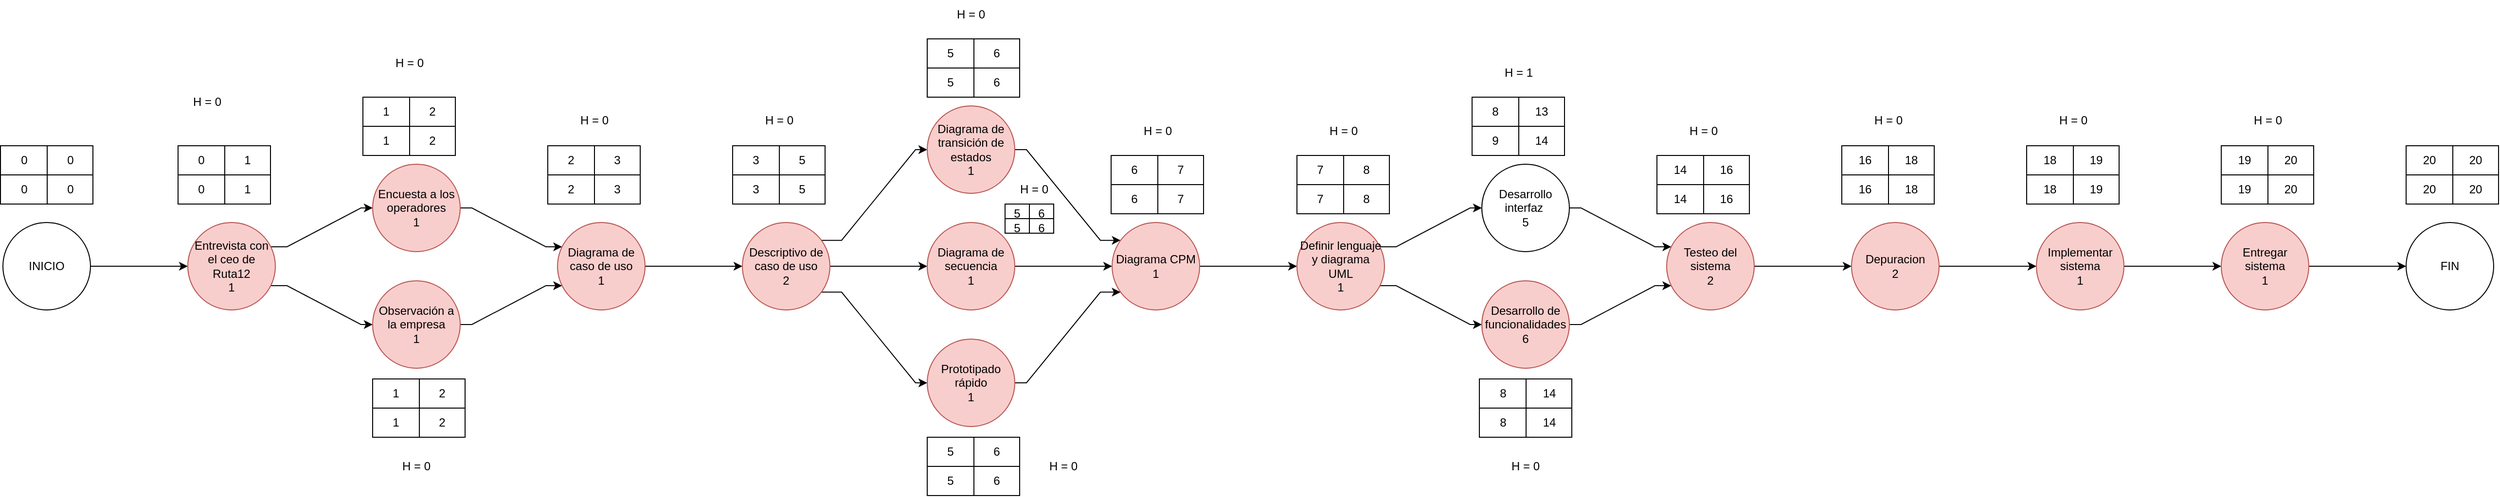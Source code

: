 <mxfile version="21.6.2" type="device">
  <diagram name="Página-1" id="ZG2--MSWwExtLqT2tGWP">
    <mxGraphModel dx="2933" dy="1613" grid="1" gridSize="10" guides="1" tooltips="1" connect="1" arrows="1" fold="1" page="1" pageScale="1" pageWidth="1169" pageHeight="827" math="0" shadow="0">
      <root>
        <mxCell id="0" />
        <mxCell id="1" parent="0" />
        <mxCell id="_uMcou4ebboHlYU7uZX0-3" value="" style="edgeStyle=orthogonalEdgeStyle;rounded=0;orthogonalLoop=1;jettySize=auto;html=1;noEdgeStyle=1;orthogonal=1;" edge="1" parent="1" source="_uMcou4ebboHlYU7uZX0-1" target="_uMcou4ebboHlYU7uZX0-2">
          <mxGeometry relative="1" as="geometry">
            <Array as="points">
              <mxPoint x="132" y="414" />
              <mxPoint x="208" y="414" />
            </Array>
          </mxGeometry>
        </mxCell>
        <mxCell id="_uMcou4ebboHlYU7uZX0-1" value="INICIO" style="ellipse;whiteSpace=wrap;html=1;" vertex="1" parent="1">
          <mxGeometry x="30" y="369" width="90" height="90" as="geometry" />
        </mxCell>
        <mxCell id="_uMcou4ebboHlYU7uZX0-13" style="edgeStyle=orthogonalEdgeStyle;rounded=0;orthogonalLoop=1;jettySize=auto;html=1;noEdgeStyle=1;orthogonal=1;" edge="1" parent="1" source="_uMcou4ebboHlYU7uZX0-2" target="_uMcou4ebboHlYU7uZX0-5">
          <mxGeometry relative="1" as="geometry">
            <Array as="points">
              <mxPoint x="322" y="394" />
              <mxPoint x="398" y="354" />
            </Array>
          </mxGeometry>
        </mxCell>
        <mxCell id="_uMcou4ebboHlYU7uZX0-14" style="edgeStyle=orthogonalEdgeStyle;rounded=0;orthogonalLoop=1;jettySize=auto;html=1;noEdgeStyle=1;orthogonal=1;" edge="1" parent="1" source="_uMcou4ebboHlYU7uZX0-2" target="_uMcou4ebboHlYU7uZX0-4">
          <mxGeometry relative="1" as="geometry">
            <Array as="points">
              <mxPoint x="322" y="434" />
              <mxPoint x="398" y="474" />
            </Array>
          </mxGeometry>
        </mxCell>
        <mxCell id="_uMcou4ebboHlYU7uZX0-2" value="Entrevista con el ceo de Ruta12&lt;br&gt;1" style="ellipse;whiteSpace=wrap;html=1;fillColor=#f8cecc;strokeColor=#b85450;" vertex="1" parent="1">
          <mxGeometry x="220" y="369" width="90" height="90" as="geometry" />
        </mxCell>
        <mxCell id="_uMcou4ebboHlYU7uZX0-15" style="edgeStyle=orthogonalEdgeStyle;rounded=0;orthogonalLoop=1;jettySize=auto;html=1;noEdgeStyle=1;orthogonal=1;" edge="1" parent="1" source="_uMcou4ebboHlYU7uZX0-4" target="_uMcou4ebboHlYU7uZX0-8">
          <mxGeometry relative="1" as="geometry">
            <Array as="points">
              <mxPoint x="512" y="474" />
              <mxPoint x="588" y="434" />
            </Array>
          </mxGeometry>
        </mxCell>
        <mxCell id="_uMcou4ebboHlYU7uZX0-4" value="&lt;div&gt;Observación a la empresa&lt;/div&gt;&lt;div&gt;1&lt;/div&gt;" style="ellipse;whiteSpace=wrap;html=1;fillColor=#f8cecc;strokeColor=#b85450;" vertex="1" parent="1">
          <mxGeometry x="410" y="429" width="90" height="90" as="geometry" />
        </mxCell>
        <mxCell id="_uMcou4ebboHlYU7uZX0-9" style="edgeStyle=orthogonalEdgeStyle;rounded=0;orthogonalLoop=1;jettySize=auto;html=1;noEdgeStyle=1;orthogonal=1;" edge="1" parent="1" source="_uMcou4ebboHlYU7uZX0-5" target="_uMcou4ebboHlYU7uZX0-8">
          <mxGeometry relative="1" as="geometry">
            <Array as="points">
              <mxPoint x="512" y="354" />
              <mxPoint x="588" y="394" />
            </Array>
          </mxGeometry>
        </mxCell>
        <mxCell id="_uMcou4ebboHlYU7uZX0-5" value="&lt;div&gt;Encuesta a los operadores&lt;/div&gt;&lt;div&gt;1&lt;/div&gt;" style="ellipse;whiteSpace=wrap;html=1;fillColor=#f8cecc;strokeColor=#b85450;" vertex="1" parent="1">
          <mxGeometry x="410" y="309" width="90" height="90" as="geometry" />
        </mxCell>
        <mxCell id="_uMcou4ebboHlYU7uZX0-11" style="edgeStyle=orthogonalEdgeStyle;rounded=0;orthogonalLoop=1;jettySize=auto;html=1;noEdgeStyle=1;orthogonal=1;" edge="1" parent="1" source="_uMcou4ebboHlYU7uZX0-8" target="_uMcou4ebboHlYU7uZX0-10">
          <mxGeometry relative="1" as="geometry">
            <Array as="points">
              <mxPoint x="702" y="414" />
              <mxPoint x="778" y="414" />
            </Array>
          </mxGeometry>
        </mxCell>
        <mxCell id="_uMcou4ebboHlYU7uZX0-8" value="&lt;div&gt;Diagrama de caso de uso&lt;/div&gt;&lt;div&gt;1&lt;/div&gt;" style="ellipse;whiteSpace=wrap;html=1;fillColor=#f8cecc;strokeColor=#b85450;" vertex="1" parent="1">
          <mxGeometry x="600" y="369" width="90" height="90" as="geometry" />
        </mxCell>
        <mxCell id="_uMcou4ebboHlYU7uZX0-19" style="edgeStyle=orthogonalEdgeStyle;rounded=0;orthogonalLoop=1;jettySize=auto;html=1;noEdgeStyle=1;orthogonal=1;" edge="1" parent="1" source="_uMcou4ebboHlYU7uZX0-10" target="_uMcou4ebboHlYU7uZX0-16">
          <mxGeometry relative="1" as="geometry">
            <Array as="points">
              <mxPoint x="892" y="387.333" />
              <mxPoint x="968" y="294" />
            </Array>
          </mxGeometry>
        </mxCell>
        <mxCell id="_uMcou4ebboHlYU7uZX0-20" style="edgeStyle=orthogonalEdgeStyle;rounded=0;orthogonalLoop=1;jettySize=auto;html=1;noEdgeStyle=1;orthogonal=1;" edge="1" parent="1" source="_uMcou4ebboHlYU7uZX0-10" target="_uMcou4ebboHlYU7uZX0-17">
          <mxGeometry relative="1" as="geometry">
            <Array as="points">
              <mxPoint x="894" y="414" />
              <mxPoint x="968" y="414" />
            </Array>
          </mxGeometry>
        </mxCell>
        <mxCell id="_uMcou4ebboHlYU7uZX0-21" style="edgeStyle=orthogonalEdgeStyle;rounded=0;orthogonalLoop=1;jettySize=auto;html=1;noEdgeStyle=1;orthogonal=1;" edge="1" parent="1" source="_uMcou4ebboHlYU7uZX0-10" target="_uMcou4ebboHlYU7uZX0-18">
          <mxGeometry relative="1" as="geometry">
            <Array as="points">
              <mxPoint x="892" y="440.667" />
              <mxPoint x="968" y="534" />
            </Array>
          </mxGeometry>
        </mxCell>
        <mxCell id="_uMcou4ebboHlYU7uZX0-10" value="Descriptivo de caso de uso&lt;br&gt;2" style="ellipse;whiteSpace=wrap;html=1;fillColor=#f8cecc;strokeColor=#b85450;" vertex="1" parent="1">
          <mxGeometry x="790" y="369" width="90" height="90" as="geometry" />
        </mxCell>
        <mxCell id="_uMcou4ebboHlYU7uZX0-23" style="edgeStyle=orthogonalEdgeStyle;rounded=0;orthogonalLoop=1;jettySize=auto;html=1;noEdgeStyle=1;orthogonal=1;" edge="1" parent="1" source="_uMcou4ebboHlYU7uZX0-16" target="_uMcou4ebboHlYU7uZX0-22">
          <mxGeometry relative="1" as="geometry">
            <Array as="points">
              <mxPoint x="1082" y="294" />
              <mxPoint x="1158" y="387.333" />
            </Array>
          </mxGeometry>
        </mxCell>
        <mxCell id="_uMcou4ebboHlYU7uZX0-16" value="Diagrama de transición de estados&lt;br&gt;1" style="ellipse;whiteSpace=wrap;html=1;fillColor=#f8cecc;strokeColor=#b85450;" vertex="1" parent="1">
          <mxGeometry x="980" y="249" width="90" height="90" as="geometry" />
        </mxCell>
        <mxCell id="_uMcou4ebboHlYU7uZX0-24" style="edgeStyle=orthogonalEdgeStyle;rounded=0;orthogonalLoop=1;jettySize=auto;html=1;noEdgeStyle=1;orthogonal=1;" edge="1" parent="1" source="_uMcou4ebboHlYU7uZX0-17" target="_uMcou4ebboHlYU7uZX0-22">
          <mxGeometry relative="1" as="geometry">
            <Array as="points">
              <mxPoint x="1082" y="414" />
              <mxPoint x="1156" y="414" />
            </Array>
          </mxGeometry>
        </mxCell>
        <mxCell id="_uMcou4ebboHlYU7uZX0-17" value="Diagrama de secuencia&lt;br&gt;1" style="ellipse;whiteSpace=wrap;html=1;fillColor=#f8cecc;strokeColor=#b85450;" vertex="1" parent="1">
          <mxGeometry x="980" y="369" width="90" height="90" as="geometry" />
        </mxCell>
        <mxCell id="_uMcou4ebboHlYU7uZX0-25" style="edgeStyle=orthogonalEdgeStyle;rounded=0;orthogonalLoop=1;jettySize=auto;html=1;noEdgeStyle=1;orthogonal=1;" edge="1" parent="1" source="_uMcou4ebboHlYU7uZX0-18" target="_uMcou4ebboHlYU7uZX0-22">
          <mxGeometry relative="1" as="geometry">
            <Array as="points">
              <mxPoint x="1082" y="534" />
              <mxPoint x="1158" y="440.667" />
            </Array>
          </mxGeometry>
        </mxCell>
        <mxCell id="_uMcou4ebboHlYU7uZX0-18" value="&lt;div&gt;Prototipado rápido&lt;/div&gt;&lt;div&gt;1&lt;/div&gt;" style="ellipse;whiteSpace=wrap;html=1;fillColor=#f8cecc;strokeColor=#b85450;" vertex="1" parent="1">
          <mxGeometry x="980" y="489" width="90" height="90" as="geometry" />
        </mxCell>
        <mxCell id="_uMcou4ebboHlYU7uZX0-27" style="edgeStyle=orthogonalEdgeStyle;rounded=0;orthogonalLoop=1;jettySize=auto;html=1;noEdgeStyle=1;orthogonal=1;" edge="1" parent="1" source="_uMcou4ebboHlYU7uZX0-22" target="_uMcou4ebboHlYU7uZX0-26">
          <mxGeometry relative="1" as="geometry">
            <Array as="points">
              <mxPoint x="1272" y="414" />
              <mxPoint x="1348" y="414" />
            </Array>
          </mxGeometry>
        </mxCell>
        <mxCell id="_uMcou4ebboHlYU7uZX0-22" value="&lt;div&gt;Diagrama CPM&lt;/div&gt;&lt;div&gt;1&lt;/div&gt;" style="ellipse;whiteSpace=wrap;html=1;fillColor=#f8cecc;strokeColor=#b85450;" vertex="1" parent="1">
          <mxGeometry x="1170" y="369" width="90" height="90" as="geometry" />
        </mxCell>
        <mxCell id="_uMcou4ebboHlYU7uZX0-30" style="edgeStyle=orthogonalEdgeStyle;rounded=0;orthogonalLoop=1;jettySize=auto;html=1;noEdgeStyle=1;orthogonal=1;" edge="1" parent="1" source="_uMcou4ebboHlYU7uZX0-26" target="_uMcou4ebboHlYU7uZX0-28">
          <mxGeometry relative="1" as="geometry">
            <Array as="points">
              <mxPoint x="1462" y="394" />
              <mxPoint x="1538" y="354" />
            </Array>
          </mxGeometry>
        </mxCell>
        <mxCell id="_uMcou4ebboHlYU7uZX0-31" style="edgeStyle=orthogonalEdgeStyle;rounded=0;orthogonalLoop=1;jettySize=auto;html=1;noEdgeStyle=1;orthogonal=1;" edge="1" parent="1" source="_uMcou4ebboHlYU7uZX0-26" target="_uMcou4ebboHlYU7uZX0-29">
          <mxGeometry relative="1" as="geometry">
            <Array as="points">
              <mxPoint x="1462" y="434" />
              <mxPoint x="1538" y="474" />
            </Array>
          </mxGeometry>
        </mxCell>
        <mxCell id="_uMcou4ebboHlYU7uZX0-26" value="&lt;div&gt;Definir lenguaje y diagrama UML&lt;/div&gt;&lt;div&gt;1&lt;/div&gt;" style="ellipse;whiteSpace=wrap;html=1;fillColor=#f8cecc;strokeColor=#b85450;" vertex="1" parent="1">
          <mxGeometry x="1360" y="369" width="90" height="90" as="geometry" />
        </mxCell>
        <mxCell id="_uMcou4ebboHlYU7uZX0-33" style="edgeStyle=orthogonalEdgeStyle;rounded=0;orthogonalLoop=1;jettySize=auto;html=1;noEdgeStyle=1;orthogonal=1;" edge="1" parent="1" source="_uMcou4ebboHlYU7uZX0-28" target="_uMcou4ebboHlYU7uZX0-32">
          <mxGeometry relative="1" as="geometry">
            <Array as="points">
              <mxPoint x="1652" y="354" />
              <mxPoint x="1728" y="394" />
            </Array>
          </mxGeometry>
        </mxCell>
        <mxCell id="_uMcou4ebboHlYU7uZX0-28" value="&lt;div&gt;Desarrollo interfaz&amp;nbsp;&lt;/div&gt;&lt;div&gt;5&lt;/div&gt;" style="ellipse;whiteSpace=wrap;html=1;" vertex="1" parent="1">
          <mxGeometry x="1550" y="309" width="90" height="90" as="geometry" />
        </mxCell>
        <mxCell id="_uMcou4ebboHlYU7uZX0-34" style="edgeStyle=orthogonalEdgeStyle;rounded=0;orthogonalLoop=1;jettySize=auto;html=1;noEdgeStyle=1;orthogonal=1;" edge="1" parent="1" source="_uMcou4ebboHlYU7uZX0-29" target="_uMcou4ebboHlYU7uZX0-32">
          <mxGeometry relative="1" as="geometry">
            <Array as="points">
              <mxPoint x="1652" y="474" />
              <mxPoint x="1728" y="434" />
            </Array>
          </mxGeometry>
        </mxCell>
        <mxCell id="_uMcou4ebboHlYU7uZX0-29" value="&lt;div&gt;Desarrollo de funcionalidades&lt;/div&gt;&lt;div&gt;6&lt;/div&gt;" style="ellipse;whiteSpace=wrap;html=1;fillColor=#f8cecc;strokeColor=#b85450;" vertex="1" parent="1">
          <mxGeometry x="1550" y="429" width="90" height="90" as="geometry" />
        </mxCell>
        <mxCell id="_uMcou4ebboHlYU7uZX0-36" style="edgeStyle=orthogonalEdgeStyle;rounded=0;orthogonalLoop=1;jettySize=auto;html=1;noEdgeStyle=1;orthogonal=1;" edge="1" parent="1" source="_uMcou4ebboHlYU7uZX0-32" target="_uMcou4ebboHlYU7uZX0-35">
          <mxGeometry relative="1" as="geometry">
            <Array as="points">
              <mxPoint x="1842" y="414" />
              <mxPoint x="1918" y="414" />
            </Array>
          </mxGeometry>
        </mxCell>
        <mxCell id="_uMcou4ebboHlYU7uZX0-32" value="&lt;div&gt;Testeo del sistema&lt;/div&gt;&lt;div&gt;2&lt;/div&gt;" style="ellipse;whiteSpace=wrap;html=1;fillColor=#f8cecc;strokeColor=#b85450;" vertex="1" parent="1">
          <mxGeometry x="1740" y="369" width="90" height="90" as="geometry" />
        </mxCell>
        <mxCell id="_uMcou4ebboHlYU7uZX0-42" style="edgeStyle=orthogonalEdgeStyle;rounded=0;orthogonalLoop=1;jettySize=auto;html=1;noEdgeStyle=1;orthogonal=1;" edge="1" parent="1" source="_uMcou4ebboHlYU7uZX0-35" target="_uMcou4ebboHlYU7uZX0-38">
          <mxGeometry relative="1" as="geometry">
            <Array as="points">
              <mxPoint x="2032" y="414" />
              <mxPoint x="2108" y="414" />
            </Array>
          </mxGeometry>
        </mxCell>
        <mxCell id="_uMcou4ebboHlYU7uZX0-35" value="&lt;div&gt;Depuracion&lt;/div&gt;&lt;div&gt;2&lt;/div&gt;" style="ellipse;whiteSpace=wrap;html=1;fillColor=#f8cecc;strokeColor=#b85450;" vertex="1" parent="1">
          <mxGeometry x="1930" y="369" width="90" height="90" as="geometry" />
        </mxCell>
        <mxCell id="_uMcou4ebboHlYU7uZX0-40" value="" style="edgeStyle=orthogonalEdgeStyle;rounded=0;orthogonalLoop=1;jettySize=auto;html=1;noEdgeStyle=1;orthogonal=1;" edge="1" parent="1" source="_uMcou4ebboHlYU7uZX0-38" target="_uMcou4ebboHlYU7uZX0-39">
          <mxGeometry relative="1" as="geometry">
            <Array as="points">
              <mxPoint x="2222" y="414" />
              <mxPoint x="2298" y="414" />
            </Array>
          </mxGeometry>
        </mxCell>
        <mxCell id="_uMcou4ebboHlYU7uZX0-38" value="Implementar sistema&lt;br&gt;1" style="ellipse;whiteSpace=wrap;html=1;fillColor=#f8cecc;strokeColor=#b85450;" vertex="1" parent="1">
          <mxGeometry x="2120" y="369" width="90" height="90" as="geometry" />
        </mxCell>
        <mxCell id="_uMcou4ebboHlYU7uZX0-43" style="edgeStyle=orthogonalEdgeStyle;rounded=0;orthogonalLoop=1;jettySize=auto;html=1;noEdgeStyle=1;orthogonal=1;" edge="1" parent="1" source="_uMcou4ebboHlYU7uZX0-39" target="_uMcou4ebboHlYU7uZX0-41">
          <mxGeometry relative="1" as="geometry">
            <Array as="points">
              <mxPoint x="2412" y="414" />
              <mxPoint x="2488" y="414" />
            </Array>
          </mxGeometry>
        </mxCell>
        <mxCell id="_uMcou4ebboHlYU7uZX0-39" value="Entregar sistema&lt;br&gt;1" style="ellipse;whiteSpace=wrap;html=1;fillColor=#f8cecc;strokeColor=#b85450;" vertex="1" parent="1">
          <mxGeometry x="2310" y="369" width="90" height="90" as="geometry" />
        </mxCell>
        <mxCell id="_uMcou4ebboHlYU7uZX0-41" value="FIN" style="ellipse;whiteSpace=wrap;html=1;" vertex="1" parent="1">
          <mxGeometry x="2500" y="369" width="90" height="90" as="geometry" />
        </mxCell>
        <mxCell id="_uMcou4ebboHlYU7uZX0-45" value="" style="shape=table;startSize=0;container=1;collapsible=0;childLayout=tableLayout;swimlaneLine=1;strokeWidth=1;" vertex="1" parent="1">
          <mxGeometry x="27.5" y="290" width="95" height="60" as="geometry" />
        </mxCell>
        <mxCell id="_uMcou4ebboHlYU7uZX0-46" value="" style="shape=tableRow;horizontal=0;startSize=0;swimlaneHead=0;swimlaneBody=0;strokeColor=inherit;top=0;left=0;bottom=0;right=0;collapsible=0;dropTarget=0;fillColor=none;points=[[0,0.5],[1,0.5]];portConstraint=eastwest;" vertex="1" parent="_uMcou4ebboHlYU7uZX0-45">
          <mxGeometry width="95" height="30" as="geometry" />
        </mxCell>
        <mxCell id="_uMcou4ebboHlYU7uZX0-47" value="0" style="shape=partialRectangle;html=1;whiteSpace=wrap;connectable=0;strokeColor=inherit;overflow=hidden;fillColor=none;top=0;left=0;bottom=0;right=0;pointerEvents=1;" vertex="1" parent="_uMcou4ebboHlYU7uZX0-46">
          <mxGeometry width="48" height="30" as="geometry">
            <mxRectangle width="48" height="30" as="alternateBounds" />
          </mxGeometry>
        </mxCell>
        <mxCell id="_uMcou4ebboHlYU7uZX0-48" value="0" style="shape=partialRectangle;html=1;whiteSpace=wrap;connectable=0;strokeColor=inherit;overflow=hidden;fillColor=none;top=0;left=0;bottom=0;right=0;pointerEvents=1;" vertex="1" parent="_uMcou4ebboHlYU7uZX0-46">
          <mxGeometry x="48" width="47" height="30" as="geometry">
            <mxRectangle width="47" height="30" as="alternateBounds" />
          </mxGeometry>
        </mxCell>
        <mxCell id="_uMcou4ebboHlYU7uZX0-49" value="" style="shape=tableRow;horizontal=0;startSize=0;swimlaneHead=0;swimlaneBody=0;strokeColor=inherit;top=0;left=0;bottom=0;right=0;collapsible=0;dropTarget=0;fillColor=none;points=[[0,0.5],[1,0.5]];portConstraint=eastwest;" vertex="1" parent="_uMcou4ebboHlYU7uZX0-45">
          <mxGeometry y="30" width="95" height="30" as="geometry" />
        </mxCell>
        <mxCell id="_uMcou4ebboHlYU7uZX0-50" value="0" style="shape=partialRectangle;html=1;whiteSpace=wrap;connectable=0;strokeColor=inherit;overflow=hidden;fillColor=none;top=0;left=0;bottom=0;right=0;pointerEvents=1;" vertex="1" parent="_uMcou4ebboHlYU7uZX0-49">
          <mxGeometry width="48" height="30" as="geometry">
            <mxRectangle width="48" height="30" as="alternateBounds" />
          </mxGeometry>
        </mxCell>
        <mxCell id="_uMcou4ebboHlYU7uZX0-51" value="0" style="shape=partialRectangle;html=1;whiteSpace=wrap;connectable=0;strokeColor=inherit;overflow=hidden;fillColor=none;top=0;left=0;bottom=0;right=0;pointerEvents=1;" vertex="1" parent="_uMcou4ebboHlYU7uZX0-49">
          <mxGeometry x="48" width="47" height="30" as="geometry">
            <mxRectangle width="47" height="30" as="alternateBounds" />
          </mxGeometry>
        </mxCell>
        <mxCell id="_uMcou4ebboHlYU7uZX0-52" value="" style="shape=table;startSize=0;container=1;collapsible=0;childLayout=tableLayout;swimlaneLine=1;strokeWidth=1;" vertex="1" parent="1">
          <mxGeometry x="210" y="290" width="95" height="60" as="geometry" />
        </mxCell>
        <mxCell id="_uMcou4ebboHlYU7uZX0-53" value="" style="shape=tableRow;horizontal=0;startSize=0;swimlaneHead=0;swimlaneBody=0;strokeColor=inherit;top=0;left=0;bottom=0;right=0;collapsible=0;dropTarget=0;fillColor=none;points=[[0,0.5],[1,0.5]];portConstraint=eastwest;" vertex="1" parent="_uMcou4ebboHlYU7uZX0-52">
          <mxGeometry width="95" height="30" as="geometry" />
        </mxCell>
        <mxCell id="_uMcou4ebboHlYU7uZX0-54" value="0" style="shape=partialRectangle;html=1;whiteSpace=wrap;connectable=0;strokeColor=inherit;overflow=hidden;fillColor=none;top=0;left=0;bottom=0;right=0;pointerEvents=1;" vertex="1" parent="_uMcou4ebboHlYU7uZX0-53">
          <mxGeometry width="48" height="30" as="geometry">
            <mxRectangle width="48" height="30" as="alternateBounds" />
          </mxGeometry>
        </mxCell>
        <mxCell id="_uMcou4ebboHlYU7uZX0-55" value="1" style="shape=partialRectangle;html=1;whiteSpace=wrap;connectable=0;strokeColor=inherit;overflow=hidden;fillColor=none;top=0;left=0;bottom=0;right=0;pointerEvents=1;" vertex="1" parent="_uMcou4ebboHlYU7uZX0-53">
          <mxGeometry x="48" width="47" height="30" as="geometry">
            <mxRectangle width="47" height="30" as="alternateBounds" />
          </mxGeometry>
        </mxCell>
        <mxCell id="_uMcou4ebboHlYU7uZX0-56" value="" style="shape=tableRow;horizontal=0;startSize=0;swimlaneHead=0;swimlaneBody=0;strokeColor=inherit;top=0;left=0;bottom=0;right=0;collapsible=0;dropTarget=0;fillColor=none;points=[[0,0.5],[1,0.5]];portConstraint=eastwest;" vertex="1" parent="_uMcou4ebboHlYU7uZX0-52">
          <mxGeometry y="30" width="95" height="30" as="geometry" />
        </mxCell>
        <mxCell id="_uMcou4ebboHlYU7uZX0-57" value="0" style="shape=partialRectangle;html=1;whiteSpace=wrap;connectable=0;strokeColor=inherit;overflow=hidden;fillColor=none;top=0;left=0;bottom=0;right=0;pointerEvents=1;" vertex="1" parent="_uMcou4ebboHlYU7uZX0-56">
          <mxGeometry width="48" height="30" as="geometry">
            <mxRectangle width="48" height="30" as="alternateBounds" />
          </mxGeometry>
        </mxCell>
        <mxCell id="_uMcou4ebboHlYU7uZX0-58" value="1" style="shape=partialRectangle;html=1;whiteSpace=wrap;connectable=0;strokeColor=inherit;overflow=hidden;fillColor=none;top=0;left=0;bottom=0;right=0;pointerEvents=1;" vertex="1" parent="_uMcou4ebboHlYU7uZX0-56">
          <mxGeometry x="48" width="47" height="30" as="geometry">
            <mxRectangle width="47" height="30" as="alternateBounds" />
          </mxGeometry>
        </mxCell>
        <mxCell id="_uMcou4ebboHlYU7uZX0-59" value="" style="shape=table;startSize=0;container=1;collapsible=0;childLayout=tableLayout;swimlaneLine=1;strokeWidth=1;" vertex="1" parent="1">
          <mxGeometry x="400" y="240" width="95" height="60" as="geometry" />
        </mxCell>
        <mxCell id="_uMcou4ebboHlYU7uZX0-60" value="" style="shape=tableRow;horizontal=0;startSize=0;swimlaneHead=0;swimlaneBody=0;strokeColor=inherit;top=0;left=0;bottom=0;right=0;collapsible=0;dropTarget=0;fillColor=none;points=[[0,0.5],[1,0.5]];portConstraint=eastwest;" vertex="1" parent="_uMcou4ebboHlYU7uZX0-59">
          <mxGeometry width="95" height="30" as="geometry" />
        </mxCell>
        <mxCell id="_uMcou4ebboHlYU7uZX0-61" value="1" style="shape=partialRectangle;html=1;whiteSpace=wrap;connectable=0;strokeColor=inherit;overflow=hidden;fillColor=none;top=0;left=0;bottom=0;right=0;pointerEvents=1;" vertex="1" parent="_uMcou4ebboHlYU7uZX0-60">
          <mxGeometry width="48" height="30" as="geometry">
            <mxRectangle width="48" height="30" as="alternateBounds" />
          </mxGeometry>
        </mxCell>
        <mxCell id="_uMcou4ebboHlYU7uZX0-62" value="2" style="shape=partialRectangle;html=1;whiteSpace=wrap;connectable=0;strokeColor=inherit;overflow=hidden;fillColor=none;top=0;left=0;bottom=0;right=0;pointerEvents=1;" vertex="1" parent="_uMcou4ebboHlYU7uZX0-60">
          <mxGeometry x="48" width="47" height="30" as="geometry">
            <mxRectangle width="47" height="30" as="alternateBounds" />
          </mxGeometry>
        </mxCell>
        <mxCell id="_uMcou4ebboHlYU7uZX0-63" value="" style="shape=tableRow;horizontal=0;startSize=0;swimlaneHead=0;swimlaneBody=0;strokeColor=inherit;top=0;left=0;bottom=0;right=0;collapsible=0;dropTarget=0;fillColor=none;points=[[0,0.5],[1,0.5]];portConstraint=eastwest;" vertex="1" parent="_uMcou4ebboHlYU7uZX0-59">
          <mxGeometry y="30" width="95" height="30" as="geometry" />
        </mxCell>
        <mxCell id="_uMcou4ebboHlYU7uZX0-64" value="1" style="shape=partialRectangle;html=1;whiteSpace=wrap;connectable=0;strokeColor=inherit;overflow=hidden;fillColor=none;top=0;left=0;bottom=0;right=0;pointerEvents=1;" vertex="1" parent="_uMcou4ebboHlYU7uZX0-63">
          <mxGeometry width="48" height="30" as="geometry">
            <mxRectangle width="48" height="30" as="alternateBounds" />
          </mxGeometry>
        </mxCell>
        <mxCell id="_uMcou4ebboHlYU7uZX0-65" value="2" style="shape=partialRectangle;html=1;whiteSpace=wrap;connectable=0;strokeColor=inherit;overflow=hidden;fillColor=none;top=0;left=0;bottom=0;right=0;pointerEvents=1;" vertex="1" parent="_uMcou4ebboHlYU7uZX0-63">
          <mxGeometry x="48" width="47" height="30" as="geometry">
            <mxRectangle width="47" height="30" as="alternateBounds" />
          </mxGeometry>
        </mxCell>
        <mxCell id="_uMcou4ebboHlYU7uZX0-66" value="" style="shape=table;startSize=0;container=1;collapsible=0;childLayout=tableLayout;swimlaneLine=1;strokeWidth=1;" vertex="1" parent="1">
          <mxGeometry x="410" y="530" width="95" height="60" as="geometry" />
        </mxCell>
        <mxCell id="_uMcou4ebboHlYU7uZX0-67" value="" style="shape=tableRow;horizontal=0;startSize=0;swimlaneHead=0;swimlaneBody=0;strokeColor=inherit;top=0;left=0;bottom=0;right=0;collapsible=0;dropTarget=0;fillColor=none;points=[[0,0.5],[1,0.5]];portConstraint=eastwest;" vertex="1" parent="_uMcou4ebboHlYU7uZX0-66">
          <mxGeometry width="95" height="30" as="geometry" />
        </mxCell>
        <mxCell id="_uMcou4ebboHlYU7uZX0-68" value="1" style="shape=partialRectangle;html=1;whiteSpace=wrap;connectable=0;strokeColor=inherit;overflow=hidden;fillColor=none;top=0;left=0;bottom=0;right=0;pointerEvents=1;" vertex="1" parent="_uMcou4ebboHlYU7uZX0-67">
          <mxGeometry width="48" height="30" as="geometry">
            <mxRectangle width="48" height="30" as="alternateBounds" />
          </mxGeometry>
        </mxCell>
        <mxCell id="_uMcou4ebboHlYU7uZX0-69" value="2" style="shape=partialRectangle;html=1;whiteSpace=wrap;connectable=0;strokeColor=inherit;overflow=hidden;fillColor=none;top=0;left=0;bottom=0;right=0;pointerEvents=1;" vertex="1" parent="_uMcou4ebboHlYU7uZX0-67">
          <mxGeometry x="48" width="47" height="30" as="geometry">
            <mxRectangle width="47" height="30" as="alternateBounds" />
          </mxGeometry>
        </mxCell>
        <mxCell id="_uMcou4ebboHlYU7uZX0-70" value="" style="shape=tableRow;horizontal=0;startSize=0;swimlaneHead=0;swimlaneBody=0;strokeColor=inherit;top=0;left=0;bottom=0;right=0;collapsible=0;dropTarget=0;fillColor=none;points=[[0,0.5],[1,0.5]];portConstraint=eastwest;" vertex="1" parent="_uMcou4ebboHlYU7uZX0-66">
          <mxGeometry y="30" width="95" height="30" as="geometry" />
        </mxCell>
        <mxCell id="_uMcou4ebboHlYU7uZX0-71" value="1" style="shape=partialRectangle;html=1;whiteSpace=wrap;connectable=0;strokeColor=inherit;overflow=hidden;fillColor=none;top=0;left=0;bottom=0;right=0;pointerEvents=1;" vertex="1" parent="_uMcou4ebboHlYU7uZX0-70">
          <mxGeometry width="48" height="30" as="geometry">
            <mxRectangle width="48" height="30" as="alternateBounds" />
          </mxGeometry>
        </mxCell>
        <mxCell id="_uMcou4ebboHlYU7uZX0-72" value="2" style="shape=partialRectangle;html=1;whiteSpace=wrap;connectable=0;strokeColor=inherit;overflow=hidden;fillColor=none;top=0;left=0;bottom=0;right=0;pointerEvents=1;" vertex="1" parent="_uMcou4ebboHlYU7uZX0-70">
          <mxGeometry x="48" width="47" height="30" as="geometry">
            <mxRectangle width="47" height="30" as="alternateBounds" />
          </mxGeometry>
        </mxCell>
        <mxCell id="_uMcou4ebboHlYU7uZX0-79" value="" style="shape=table;startSize=0;container=1;collapsible=0;childLayout=tableLayout;swimlaneLine=1;strokeWidth=1;" vertex="1" parent="1">
          <mxGeometry x="590" y="290" width="95" height="60" as="geometry" />
        </mxCell>
        <mxCell id="_uMcou4ebboHlYU7uZX0-80" value="" style="shape=tableRow;horizontal=0;startSize=0;swimlaneHead=0;swimlaneBody=0;strokeColor=inherit;top=0;left=0;bottom=0;right=0;collapsible=0;dropTarget=0;fillColor=none;points=[[0,0.5],[1,0.5]];portConstraint=eastwest;" vertex="1" parent="_uMcou4ebboHlYU7uZX0-79">
          <mxGeometry width="95" height="30" as="geometry" />
        </mxCell>
        <mxCell id="_uMcou4ebboHlYU7uZX0-81" value="2" style="shape=partialRectangle;html=1;whiteSpace=wrap;connectable=0;strokeColor=inherit;overflow=hidden;fillColor=none;top=0;left=0;bottom=0;right=0;pointerEvents=1;" vertex="1" parent="_uMcou4ebboHlYU7uZX0-80">
          <mxGeometry width="48" height="30" as="geometry">
            <mxRectangle width="48" height="30" as="alternateBounds" />
          </mxGeometry>
        </mxCell>
        <mxCell id="_uMcou4ebboHlYU7uZX0-82" value="3" style="shape=partialRectangle;html=1;whiteSpace=wrap;connectable=0;strokeColor=inherit;overflow=hidden;fillColor=none;top=0;left=0;bottom=0;right=0;pointerEvents=1;" vertex="1" parent="_uMcou4ebboHlYU7uZX0-80">
          <mxGeometry x="48" width="47" height="30" as="geometry">
            <mxRectangle width="47" height="30" as="alternateBounds" />
          </mxGeometry>
        </mxCell>
        <mxCell id="_uMcou4ebboHlYU7uZX0-83" value="" style="shape=tableRow;horizontal=0;startSize=0;swimlaneHead=0;swimlaneBody=0;strokeColor=inherit;top=0;left=0;bottom=0;right=0;collapsible=0;dropTarget=0;fillColor=none;points=[[0,0.5],[1,0.5]];portConstraint=eastwest;" vertex="1" parent="_uMcou4ebboHlYU7uZX0-79">
          <mxGeometry y="30" width="95" height="30" as="geometry" />
        </mxCell>
        <mxCell id="_uMcou4ebboHlYU7uZX0-84" value="2" style="shape=partialRectangle;html=1;whiteSpace=wrap;connectable=0;strokeColor=inherit;overflow=hidden;fillColor=none;top=0;left=0;bottom=0;right=0;pointerEvents=1;" vertex="1" parent="_uMcou4ebboHlYU7uZX0-83">
          <mxGeometry width="48" height="30" as="geometry">
            <mxRectangle width="48" height="30" as="alternateBounds" />
          </mxGeometry>
        </mxCell>
        <mxCell id="_uMcou4ebboHlYU7uZX0-85" value="3" style="shape=partialRectangle;html=1;whiteSpace=wrap;connectable=0;strokeColor=inherit;overflow=hidden;fillColor=none;top=0;left=0;bottom=0;right=0;pointerEvents=1;" vertex="1" parent="_uMcou4ebboHlYU7uZX0-83">
          <mxGeometry x="48" width="47" height="30" as="geometry">
            <mxRectangle width="47" height="30" as="alternateBounds" />
          </mxGeometry>
        </mxCell>
        <mxCell id="_uMcou4ebboHlYU7uZX0-87" value="" style="shape=table;startSize=0;container=1;collapsible=0;childLayout=tableLayout;swimlaneLine=1;strokeWidth=1;" vertex="1" parent="1">
          <mxGeometry x="780" y="290" width="95" height="60" as="geometry" />
        </mxCell>
        <mxCell id="_uMcou4ebboHlYU7uZX0-88" value="" style="shape=tableRow;horizontal=0;startSize=0;swimlaneHead=0;swimlaneBody=0;strokeColor=inherit;top=0;left=0;bottom=0;right=0;collapsible=0;dropTarget=0;fillColor=none;points=[[0,0.5],[1,0.5]];portConstraint=eastwest;" vertex="1" parent="_uMcou4ebboHlYU7uZX0-87">
          <mxGeometry width="95" height="30" as="geometry" />
        </mxCell>
        <mxCell id="_uMcou4ebboHlYU7uZX0-89" value="3" style="shape=partialRectangle;html=1;whiteSpace=wrap;connectable=0;strokeColor=inherit;overflow=hidden;fillColor=none;top=0;left=0;bottom=0;right=0;pointerEvents=1;" vertex="1" parent="_uMcou4ebboHlYU7uZX0-88">
          <mxGeometry width="48" height="30" as="geometry">
            <mxRectangle width="48" height="30" as="alternateBounds" />
          </mxGeometry>
        </mxCell>
        <mxCell id="_uMcou4ebboHlYU7uZX0-90" value="5" style="shape=partialRectangle;html=1;whiteSpace=wrap;connectable=0;strokeColor=inherit;overflow=hidden;fillColor=none;top=0;left=0;bottom=0;right=0;pointerEvents=1;" vertex="1" parent="_uMcou4ebboHlYU7uZX0-88">
          <mxGeometry x="48" width="47" height="30" as="geometry">
            <mxRectangle width="47" height="30" as="alternateBounds" />
          </mxGeometry>
        </mxCell>
        <mxCell id="_uMcou4ebboHlYU7uZX0-91" value="" style="shape=tableRow;horizontal=0;startSize=0;swimlaneHead=0;swimlaneBody=0;strokeColor=inherit;top=0;left=0;bottom=0;right=0;collapsible=0;dropTarget=0;fillColor=none;points=[[0,0.5],[1,0.5]];portConstraint=eastwest;" vertex="1" parent="_uMcou4ebboHlYU7uZX0-87">
          <mxGeometry y="30" width="95" height="30" as="geometry" />
        </mxCell>
        <mxCell id="_uMcou4ebboHlYU7uZX0-92" value="3" style="shape=partialRectangle;html=1;whiteSpace=wrap;connectable=0;strokeColor=inherit;overflow=hidden;fillColor=none;top=0;left=0;bottom=0;right=0;pointerEvents=1;" vertex="1" parent="_uMcou4ebboHlYU7uZX0-91">
          <mxGeometry width="48" height="30" as="geometry">
            <mxRectangle width="48" height="30" as="alternateBounds" />
          </mxGeometry>
        </mxCell>
        <mxCell id="_uMcou4ebboHlYU7uZX0-93" value="5" style="shape=partialRectangle;html=1;whiteSpace=wrap;connectable=0;strokeColor=inherit;overflow=hidden;fillColor=none;top=0;left=0;bottom=0;right=0;pointerEvents=1;" vertex="1" parent="_uMcou4ebboHlYU7uZX0-91">
          <mxGeometry x="48" width="47" height="30" as="geometry">
            <mxRectangle width="47" height="30" as="alternateBounds" />
          </mxGeometry>
        </mxCell>
        <mxCell id="_uMcou4ebboHlYU7uZX0-94" value="" style="shape=table;startSize=0;container=1;collapsible=0;childLayout=tableLayout;swimlaneLine=1;strokeWidth=1;" vertex="1" parent="1">
          <mxGeometry x="980" y="180" width="95" height="60" as="geometry" />
        </mxCell>
        <mxCell id="_uMcou4ebboHlYU7uZX0-95" value="" style="shape=tableRow;horizontal=0;startSize=0;swimlaneHead=0;swimlaneBody=0;strokeColor=inherit;top=0;left=0;bottom=0;right=0;collapsible=0;dropTarget=0;fillColor=none;points=[[0,0.5],[1,0.5]];portConstraint=eastwest;" vertex="1" parent="_uMcou4ebboHlYU7uZX0-94">
          <mxGeometry width="95" height="30" as="geometry" />
        </mxCell>
        <mxCell id="_uMcou4ebboHlYU7uZX0-96" value="5" style="shape=partialRectangle;html=1;whiteSpace=wrap;connectable=0;strokeColor=inherit;overflow=hidden;fillColor=none;top=0;left=0;bottom=0;right=0;pointerEvents=1;" vertex="1" parent="_uMcou4ebboHlYU7uZX0-95">
          <mxGeometry width="48" height="30" as="geometry">
            <mxRectangle width="48" height="30" as="alternateBounds" />
          </mxGeometry>
        </mxCell>
        <mxCell id="_uMcou4ebboHlYU7uZX0-97" value="6" style="shape=partialRectangle;html=1;whiteSpace=wrap;connectable=0;strokeColor=inherit;overflow=hidden;fillColor=none;top=0;left=0;bottom=0;right=0;pointerEvents=1;" vertex="1" parent="_uMcou4ebboHlYU7uZX0-95">
          <mxGeometry x="48" width="47" height="30" as="geometry">
            <mxRectangle width="47" height="30" as="alternateBounds" />
          </mxGeometry>
        </mxCell>
        <mxCell id="_uMcou4ebboHlYU7uZX0-98" value="" style="shape=tableRow;horizontal=0;startSize=0;swimlaneHead=0;swimlaneBody=0;strokeColor=inherit;top=0;left=0;bottom=0;right=0;collapsible=0;dropTarget=0;fillColor=none;points=[[0,0.5],[1,0.5]];portConstraint=eastwest;" vertex="1" parent="_uMcou4ebboHlYU7uZX0-94">
          <mxGeometry y="30" width="95" height="30" as="geometry" />
        </mxCell>
        <mxCell id="_uMcou4ebboHlYU7uZX0-99" value="5" style="shape=partialRectangle;html=1;whiteSpace=wrap;connectable=0;strokeColor=inherit;overflow=hidden;fillColor=none;top=0;left=0;bottom=0;right=0;pointerEvents=1;" vertex="1" parent="_uMcou4ebboHlYU7uZX0-98">
          <mxGeometry width="48" height="30" as="geometry">
            <mxRectangle width="48" height="30" as="alternateBounds" />
          </mxGeometry>
        </mxCell>
        <mxCell id="_uMcou4ebboHlYU7uZX0-100" value="6" style="shape=partialRectangle;html=1;whiteSpace=wrap;connectable=0;strokeColor=inherit;overflow=hidden;fillColor=none;top=0;left=0;bottom=0;right=0;pointerEvents=1;" vertex="1" parent="_uMcou4ebboHlYU7uZX0-98">
          <mxGeometry x="48" width="47" height="30" as="geometry">
            <mxRectangle width="47" height="30" as="alternateBounds" />
          </mxGeometry>
        </mxCell>
        <mxCell id="_uMcou4ebboHlYU7uZX0-101" value="" style="shape=table;startSize=0;container=1;collapsible=0;childLayout=tableLayout;swimlaneLine=1;strokeWidth=1;" vertex="1" parent="1">
          <mxGeometry x="1060" y="350" width="50" height="30" as="geometry" />
        </mxCell>
        <mxCell id="_uMcou4ebboHlYU7uZX0-102" value="" style="shape=tableRow;horizontal=0;startSize=0;swimlaneHead=0;swimlaneBody=0;strokeColor=inherit;top=0;left=0;bottom=0;right=0;collapsible=0;dropTarget=0;fillColor=none;points=[[0,0.5],[1,0.5]];portConstraint=eastwest;" vertex="1" parent="_uMcou4ebboHlYU7uZX0-101">
          <mxGeometry width="50" height="15" as="geometry" />
        </mxCell>
        <mxCell id="_uMcou4ebboHlYU7uZX0-103" value="5" style="shape=partialRectangle;html=1;whiteSpace=wrap;connectable=0;strokeColor=inherit;overflow=hidden;fillColor=none;top=0;left=0;bottom=0;right=0;pointerEvents=1;" vertex="1" parent="_uMcou4ebboHlYU7uZX0-102">
          <mxGeometry width="25" height="15" as="geometry">
            <mxRectangle width="25" height="15" as="alternateBounds" />
          </mxGeometry>
        </mxCell>
        <mxCell id="_uMcou4ebboHlYU7uZX0-104" value="6" style="shape=partialRectangle;html=1;whiteSpace=wrap;connectable=0;strokeColor=inherit;overflow=hidden;fillColor=none;top=0;left=0;bottom=0;right=0;pointerEvents=1;" vertex="1" parent="_uMcou4ebboHlYU7uZX0-102">
          <mxGeometry x="25" width="25" height="15" as="geometry">
            <mxRectangle width="25" height="15" as="alternateBounds" />
          </mxGeometry>
        </mxCell>
        <mxCell id="_uMcou4ebboHlYU7uZX0-105" value="" style="shape=tableRow;horizontal=0;startSize=0;swimlaneHead=0;swimlaneBody=0;strokeColor=inherit;top=0;left=0;bottom=0;right=0;collapsible=0;dropTarget=0;fillColor=none;points=[[0,0.5],[1,0.5]];portConstraint=eastwest;" vertex="1" parent="_uMcou4ebboHlYU7uZX0-101">
          <mxGeometry y="15" width="50" height="15" as="geometry" />
        </mxCell>
        <mxCell id="_uMcou4ebboHlYU7uZX0-106" value="5" style="shape=partialRectangle;html=1;whiteSpace=wrap;connectable=0;strokeColor=inherit;overflow=hidden;fillColor=none;top=0;left=0;bottom=0;right=0;pointerEvents=1;" vertex="1" parent="_uMcou4ebboHlYU7uZX0-105">
          <mxGeometry width="25" height="15" as="geometry">
            <mxRectangle width="25" height="15" as="alternateBounds" />
          </mxGeometry>
        </mxCell>
        <mxCell id="_uMcou4ebboHlYU7uZX0-107" value="6" style="shape=partialRectangle;html=1;whiteSpace=wrap;connectable=0;strokeColor=inherit;overflow=hidden;fillColor=none;top=0;left=0;bottom=0;right=0;pointerEvents=1;" vertex="1" parent="_uMcou4ebboHlYU7uZX0-105">
          <mxGeometry x="25" width="25" height="15" as="geometry">
            <mxRectangle width="25" height="15" as="alternateBounds" />
          </mxGeometry>
        </mxCell>
        <mxCell id="_uMcou4ebboHlYU7uZX0-108" value="" style="shape=table;startSize=0;container=1;collapsible=0;childLayout=tableLayout;swimlaneLine=1;strokeWidth=1;" vertex="1" parent="1">
          <mxGeometry x="980" y="590" width="95" height="60" as="geometry" />
        </mxCell>
        <mxCell id="_uMcou4ebboHlYU7uZX0-109" value="" style="shape=tableRow;horizontal=0;startSize=0;swimlaneHead=0;swimlaneBody=0;strokeColor=inherit;top=0;left=0;bottom=0;right=0;collapsible=0;dropTarget=0;fillColor=none;points=[[0,0.5],[1,0.5]];portConstraint=eastwest;" vertex="1" parent="_uMcou4ebboHlYU7uZX0-108">
          <mxGeometry width="95" height="30" as="geometry" />
        </mxCell>
        <mxCell id="_uMcou4ebboHlYU7uZX0-110" value="5" style="shape=partialRectangle;html=1;whiteSpace=wrap;connectable=0;strokeColor=inherit;overflow=hidden;fillColor=none;top=0;left=0;bottom=0;right=0;pointerEvents=1;" vertex="1" parent="_uMcou4ebboHlYU7uZX0-109">
          <mxGeometry width="48" height="30" as="geometry">
            <mxRectangle width="48" height="30" as="alternateBounds" />
          </mxGeometry>
        </mxCell>
        <mxCell id="_uMcou4ebboHlYU7uZX0-111" value="6" style="shape=partialRectangle;html=1;whiteSpace=wrap;connectable=0;strokeColor=inherit;overflow=hidden;fillColor=none;top=0;left=0;bottom=0;right=0;pointerEvents=1;" vertex="1" parent="_uMcou4ebboHlYU7uZX0-109">
          <mxGeometry x="48" width="47" height="30" as="geometry">
            <mxRectangle width="47" height="30" as="alternateBounds" />
          </mxGeometry>
        </mxCell>
        <mxCell id="_uMcou4ebboHlYU7uZX0-112" value="" style="shape=tableRow;horizontal=0;startSize=0;swimlaneHead=0;swimlaneBody=0;strokeColor=inherit;top=0;left=0;bottom=0;right=0;collapsible=0;dropTarget=0;fillColor=none;points=[[0,0.5],[1,0.5]];portConstraint=eastwest;" vertex="1" parent="_uMcou4ebboHlYU7uZX0-108">
          <mxGeometry y="30" width="95" height="30" as="geometry" />
        </mxCell>
        <mxCell id="_uMcou4ebboHlYU7uZX0-113" value="5" style="shape=partialRectangle;html=1;whiteSpace=wrap;connectable=0;strokeColor=inherit;overflow=hidden;fillColor=none;top=0;left=0;bottom=0;right=0;pointerEvents=1;" vertex="1" parent="_uMcou4ebboHlYU7uZX0-112">
          <mxGeometry width="48" height="30" as="geometry">
            <mxRectangle width="48" height="30" as="alternateBounds" />
          </mxGeometry>
        </mxCell>
        <mxCell id="_uMcou4ebboHlYU7uZX0-114" value="6" style="shape=partialRectangle;html=1;whiteSpace=wrap;connectable=0;strokeColor=inherit;overflow=hidden;fillColor=none;top=0;left=0;bottom=0;right=0;pointerEvents=1;" vertex="1" parent="_uMcou4ebboHlYU7uZX0-112">
          <mxGeometry x="48" width="47" height="30" as="geometry">
            <mxRectangle width="47" height="30" as="alternateBounds" />
          </mxGeometry>
        </mxCell>
        <mxCell id="_uMcou4ebboHlYU7uZX0-115" value="" style="shape=table;startSize=0;container=1;collapsible=0;childLayout=tableLayout;swimlaneLine=1;strokeWidth=1;" vertex="1" parent="1">
          <mxGeometry x="1169" y="300" width="95" height="60" as="geometry" />
        </mxCell>
        <mxCell id="_uMcou4ebboHlYU7uZX0-116" value="" style="shape=tableRow;horizontal=0;startSize=0;swimlaneHead=0;swimlaneBody=0;strokeColor=inherit;top=0;left=0;bottom=0;right=0;collapsible=0;dropTarget=0;fillColor=none;points=[[0,0.5],[1,0.5]];portConstraint=eastwest;" vertex="1" parent="_uMcou4ebboHlYU7uZX0-115">
          <mxGeometry width="95" height="30" as="geometry" />
        </mxCell>
        <mxCell id="_uMcou4ebboHlYU7uZX0-117" value="6" style="shape=partialRectangle;html=1;whiteSpace=wrap;connectable=0;strokeColor=inherit;overflow=hidden;fillColor=none;top=0;left=0;bottom=0;right=0;pointerEvents=1;" vertex="1" parent="_uMcou4ebboHlYU7uZX0-116">
          <mxGeometry width="48" height="30" as="geometry">
            <mxRectangle width="48" height="30" as="alternateBounds" />
          </mxGeometry>
        </mxCell>
        <mxCell id="_uMcou4ebboHlYU7uZX0-118" value="7" style="shape=partialRectangle;html=1;whiteSpace=wrap;connectable=0;strokeColor=inherit;overflow=hidden;fillColor=none;top=0;left=0;bottom=0;right=0;pointerEvents=1;" vertex="1" parent="_uMcou4ebboHlYU7uZX0-116">
          <mxGeometry x="48" width="47" height="30" as="geometry">
            <mxRectangle width="47" height="30" as="alternateBounds" />
          </mxGeometry>
        </mxCell>
        <mxCell id="_uMcou4ebboHlYU7uZX0-119" value="" style="shape=tableRow;horizontal=0;startSize=0;swimlaneHead=0;swimlaneBody=0;strokeColor=inherit;top=0;left=0;bottom=0;right=0;collapsible=0;dropTarget=0;fillColor=none;points=[[0,0.5],[1,0.5]];portConstraint=eastwest;" vertex="1" parent="_uMcou4ebboHlYU7uZX0-115">
          <mxGeometry y="30" width="95" height="30" as="geometry" />
        </mxCell>
        <mxCell id="_uMcou4ebboHlYU7uZX0-120" value="6" style="shape=partialRectangle;html=1;whiteSpace=wrap;connectable=0;strokeColor=inherit;overflow=hidden;fillColor=none;top=0;left=0;bottom=0;right=0;pointerEvents=1;" vertex="1" parent="_uMcou4ebboHlYU7uZX0-119">
          <mxGeometry width="48" height="30" as="geometry">
            <mxRectangle width="48" height="30" as="alternateBounds" />
          </mxGeometry>
        </mxCell>
        <mxCell id="_uMcou4ebboHlYU7uZX0-121" value="7" style="shape=partialRectangle;html=1;whiteSpace=wrap;connectable=0;strokeColor=inherit;overflow=hidden;fillColor=none;top=0;left=0;bottom=0;right=0;pointerEvents=1;" vertex="1" parent="_uMcou4ebboHlYU7uZX0-119">
          <mxGeometry x="48" width="47" height="30" as="geometry">
            <mxRectangle width="47" height="30" as="alternateBounds" />
          </mxGeometry>
        </mxCell>
        <mxCell id="_uMcou4ebboHlYU7uZX0-122" value="" style="shape=table;startSize=0;container=1;collapsible=0;childLayout=tableLayout;swimlaneLine=1;strokeWidth=1;" vertex="1" parent="1">
          <mxGeometry x="1360" y="300" width="95" height="60" as="geometry" />
        </mxCell>
        <mxCell id="_uMcou4ebboHlYU7uZX0-123" value="" style="shape=tableRow;horizontal=0;startSize=0;swimlaneHead=0;swimlaneBody=0;strokeColor=inherit;top=0;left=0;bottom=0;right=0;collapsible=0;dropTarget=0;fillColor=none;points=[[0,0.5],[1,0.5]];portConstraint=eastwest;" vertex="1" parent="_uMcou4ebboHlYU7uZX0-122">
          <mxGeometry width="95" height="30" as="geometry" />
        </mxCell>
        <mxCell id="_uMcou4ebboHlYU7uZX0-124" value="7" style="shape=partialRectangle;html=1;whiteSpace=wrap;connectable=0;strokeColor=inherit;overflow=hidden;fillColor=none;top=0;left=0;bottom=0;right=0;pointerEvents=1;" vertex="1" parent="_uMcou4ebboHlYU7uZX0-123">
          <mxGeometry width="48" height="30" as="geometry">
            <mxRectangle width="48" height="30" as="alternateBounds" />
          </mxGeometry>
        </mxCell>
        <mxCell id="_uMcou4ebboHlYU7uZX0-125" value="8" style="shape=partialRectangle;html=1;whiteSpace=wrap;connectable=0;strokeColor=inherit;overflow=hidden;fillColor=none;top=0;left=0;bottom=0;right=0;pointerEvents=1;" vertex="1" parent="_uMcou4ebboHlYU7uZX0-123">
          <mxGeometry x="48" width="47" height="30" as="geometry">
            <mxRectangle width="47" height="30" as="alternateBounds" />
          </mxGeometry>
        </mxCell>
        <mxCell id="_uMcou4ebboHlYU7uZX0-126" value="" style="shape=tableRow;horizontal=0;startSize=0;swimlaneHead=0;swimlaneBody=0;strokeColor=inherit;top=0;left=0;bottom=0;right=0;collapsible=0;dropTarget=0;fillColor=none;points=[[0,0.5],[1,0.5]];portConstraint=eastwest;" vertex="1" parent="_uMcou4ebboHlYU7uZX0-122">
          <mxGeometry y="30" width="95" height="30" as="geometry" />
        </mxCell>
        <mxCell id="_uMcou4ebboHlYU7uZX0-127" value="7" style="shape=partialRectangle;html=1;whiteSpace=wrap;connectable=0;strokeColor=inherit;overflow=hidden;fillColor=none;top=0;left=0;bottom=0;right=0;pointerEvents=1;" vertex="1" parent="_uMcou4ebboHlYU7uZX0-126">
          <mxGeometry width="48" height="30" as="geometry">
            <mxRectangle width="48" height="30" as="alternateBounds" />
          </mxGeometry>
        </mxCell>
        <mxCell id="_uMcou4ebboHlYU7uZX0-128" value="8" style="shape=partialRectangle;html=1;whiteSpace=wrap;connectable=0;strokeColor=inherit;overflow=hidden;fillColor=none;top=0;left=0;bottom=0;right=0;pointerEvents=1;" vertex="1" parent="_uMcou4ebboHlYU7uZX0-126">
          <mxGeometry x="48" width="47" height="30" as="geometry">
            <mxRectangle width="47" height="30" as="alternateBounds" />
          </mxGeometry>
        </mxCell>
        <mxCell id="_uMcou4ebboHlYU7uZX0-129" value="" style="shape=table;startSize=0;container=1;collapsible=0;childLayout=tableLayout;swimlaneLine=1;strokeWidth=1;" vertex="1" parent="1">
          <mxGeometry x="1540" y="240" width="95" height="60" as="geometry" />
        </mxCell>
        <mxCell id="_uMcou4ebboHlYU7uZX0-130" value="" style="shape=tableRow;horizontal=0;startSize=0;swimlaneHead=0;swimlaneBody=0;strokeColor=inherit;top=0;left=0;bottom=0;right=0;collapsible=0;dropTarget=0;fillColor=none;points=[[0,0.5],[1,0.5]];portConstraint=eastwest;" vertex="1" parent="_uMcou4ebboHlYU7uZX0-129">
          <mxGeometry width="95" height="30" as="geometry" />
        </mxCell>
        <mxCell id="_uMcou4ebboHlYU7uZX0-131" value="8" style="shape=partialRectangle;html=1;whiteSpace=wrap;connectable=0;strokeColor=inherit;overflow=hidden;fillColor=none;top=0;left=0;bottom=0;right=0;pointerEvents=1;" vertex="1" parent="_uMcou4ebboHlYU7uZX0-130">
          <mxGeometry width="48" height="30" as="geometry">
            <mxRectangle width="48" height="30" as="alternateBounds" />
          </mxGeometry>
        </mxCell>
        <mxCell id="_uMcou4ebboHlYU7uZX0-132" value="13" style="shape=partialRectangle;html=1;whiteSpace=wrap;connectable=0;strokeColor=inherit;overflow=hidden;fillColor=none;top=0;left=0;bottom=0;right=0;pointerEvents=1;" vertex="1" parent="_uMcou4ebboHlYU7uZX0-130">
          <mxGeometry x="48" width="47" height="30" as="geometry">
            <mxRectangle width="47" height="30" as="alternateBounds" />
          </mxGeometry>
        </mxCell>
        <mxCell id="_uMcou4ebboHlYU7uZX0-133" value="" style="shape=tableRow;horizontal=0;startSize=0;swimlaneHead=0;swimlaneBody=0;strokeColor=inherit;top=0;left=0;bottom=0;right=0;collapsible=0;dropTarget=0;fillColor=none;points=[[0,0.5],[1,0.5]];portConstraint=eastwest;" vertex="1" parent="_uMcou4ebboHlYU7uZX0-129">
          <mxGeometry y="30" width="95" height="30" as="geometry" />
        </mxCell>
        <mxCell id="_uMcou4ebboHlYU7uZX0-134" value="9" style="shape=partialRectangle;html=1;whiteSpace=wrap;connectable=0;strokeColor=inherit;overflow=hidden;fillColor=none;top=0;left=0;bottom=0;right=0;pointerEvents=1;" vertex="1" parent="_uMcou4ebboHlYU7uZX0-133">
          <mxGeometry width="48" height="30" as="geometry">
            <mxRectangle width="48" height="30" as="alternateBounds" />
          </mxGeometry>
        </mxCell>
        <mxCell id="_uMcou4ebboHlYU7uZX0-135" value="14" style="shape=partialRectangle;html=1;whiteSpace=wrap;connectable=0;strokeColor=inherit;overflow=hidden;fillColor=none;top=0;left=0;bottom=0;right=0;pointerEvents=1;" vertex="1" parent="_uMcou4ebboHlYU7uZX0-133">
          <mxGeometry x="48" width="47" height="30" as="geometry">
            <mxRectangle width="47" height="30" as="alternateBounds" />
          </mxGeometry>
        </mxCell>
        <mxCell id="_uMcou4ebboHlYU7uZX0-137" value="" style="shape=table;startSize=0;container=1;collapsible=0;childLayout=tableLayout;swimlaneLine=1;strokeWidth=1;" vertex="1" parent="1">
          <mxGeometry x="1547.5" y="530" width="95" height="60" as="geometry" />
        </mxCell>
        <mxCell id="_uMcou4ebboHlYU7uZX0-138" value="" style="shape=tableRow;horizontal=0;startSize=0;swimlaneHead=0;swimlaneBody=0;strokeColor=inherit;top=0;left=0;bottom=0;right=0;collapsible=0;dropTarget=0;fillColor=none;points=[[0,0.5],[1,0.5]];portConstraint=eastwest;" vertex="1" parent="_uMcou4ebboHlYU7uZX0-137">
          <mxGeometry width="95" height="30" as="geometry" />
        </mxCell>
        <mxCell id="_uMcou4ebboHlYU7uZX0-139" value="8" style="shape=partialRectangle;html=1;whiteSpace=wrap;connectable=0;strokeColor=inherit;overflow=hidden;fillColor=none;top=0;left=0;bottom=0;right=0;pointerEvents=1;" vertex="1" parent="_uMcou4ebboHlYU7uZX0-138">
          <mxGeometry width="48" height="30" as="geometry">
            <mxRectangle width="48" height="30" as="alternateBounds" />
          </mxGeometry>
        </mxCell>
        <mxCell id="_uMcou4ebboHlYU7uZX0-140" value="14" style="shape=partialRectangle;html=1;whiteSpace=wrap;connectable=0;strokeColor=inherit;overflow=hidden;fillColor=none;top=0;left=0;bottom=0;right=0;pointerEvents=1;" vertex="1" parent="_uMcou4ebboHlYU7uZX0-138">
          <mxGeometry x="48" width="47" height="30" as="geometry">
            <mxRectangle width="47" height="30" as="alternateBounds" />
          </mxGeometry>
        </mxCell>
        <mxCell id="_uMcou4ebboHlYU7uZX0-141" value="" style="shape=tableRow;horizontal=0;startSize=0;swimlaneHead=0;swimlaneBody=0;strokeColor=inherit;top=0;left=0;bottom=0;right=0;collapsible=0;dropTarget=0;fillColor=none;points=[[0,0.5],[1,0.5]];portConstraint=eastwest;" vertex="1" parent="_uMcou4ebboHlYU7uZX0-137">
          <mxGeometry y="30" width="95" height="30" as="geometry" />
        </mxCell>
        <mxCell id="_uMcou4ebboHlYU7uZX0-142" value="8" style="shape=partialRectangle;html=1;whiteSpace=wrap;connectable=0;strokeColor=inherit;overflow=hidden;fillColor=none;top=0;left=0;bottom=0;right=0;pointerEvents=1;" vertex="1" parent="_uMcou4ebboHlYU7uZX0-141">
          <mxGeometry width="48" height="30" as="geometry">
            <mxRectangle width="48" height="30" as="alternateBounds" />
          </mxGeometry>
        </mxCell>
        <mxCell id="_uMcou4ebboHlYU7uZX0-143" value="14" style="shape=partialRectangle;html=1;whiteSpace=wrap;connectable=0;strokeColor=inherit;overflow=hidden;fillColor=none;top=0;left=0;bottom=0;right=0;pointerEvents=1;" vertex="1" parent="_uMcou4ebboHlYU7uZX0-141">
          <mxGeometry x="48" width="47" height="30" as="geometry">
            <mxRectangle width="47" height="30" as="alternateBounds" />
          </mxGeometry>
        </mxCell>
        <mxCell id="_uMcou4ebboHlYU7uZX0-144" value="" style="shape=table;startSize=0;container=1;collapsible=0;childLayout=tableLayout;swimlaneLine=1;strokeWidth=1;" vertex="1" parent="1">
          <mxGeometry x="1730" y="300" width="95" height="60" as="geometry" />
        </mxCell>
        <mxCell id="_uMcou4ebboHlYU7uZX0-145" value="" style="shape=tableRow;horizontal=0;startSize=0;swimlaneHead=0;swimlaneBody=0;strokeColor=inherit;top=0;left=0;bottom=0;right=0;collapsible=0;dropTarget=0;fillColor=none;points=[[0,0.5],[1,0.5]];portConstraint=eastwest;" vertex="1" parent="_uMcou4ebboHlYU7uZX0-144">
          <mxGeometry width="95" height="30" as="geometry" />
        </mxCell>
        <mxCell id="_uMcou4ebboHlYU7uZX0-146" value="14" style="shape=partialRectangle;html=1;whiteSpace=wrap;connectable=0;strokeColor=inherit;overflow=hidden;fillColor=none;top=0;left=0;bottom=0;right=0;pointerEvents=1;" vertex="1" parent="_uMcou4ebboHlYU7uZX0-145">
          <mxGeometry width="48" height="30" as="geometry">
            <mxRectangle width="48" height="30" as="alternateBounds" />
          </mxGeometry>
        </mxCell>
        <mxCell id="_uMcou4ebboHlYU7uZX0-147" value="16" style="shape=partialRectangle;html=1;whiteSpace=wrap;connectable=0;strokeColor=inherit;overflow=hidden;fillColor=none;top=0;left=0;bottom=0;right=0;pointerEvents=1;" vertex="1" parent="_uMcou4ebboHlYU7uZX0-145">
          <mxGeometry x="48" width="47" height="30" as="geometry">
            <mxRectangle width="47" height="30" as="alternateBounds" />
          </mxGeometry>
        </mxCell>
        <mxCell id="_uMcou4ebboHlYU7uZX0-148" value="" style="shape=tableRow;horizontal=0;startSize=0;swimlaneHead=0;swimlaneBody=0;strokeColor=inherit;top=0;left=0;bottom=0;right=0;collapsible=0;dropTarget=0;fillColor=none;points=[[0,0.5],[1,0.5]];portConstraint=eastwest;" vertex="1" parent="_uMcou4ebboHlYU7uZX0-144">
          <mxGeometry y="30" width="95" height="30" as="geometry" />
        </mxCell>
        <mxCell id="_uMcou4ebboHlYU7uZX0-149" value="14" style="shape=partialRectangle;html=1;whiteSpace=wrap;connectable=0;strokeColor=inherit;overflow=hidden;fillColor=none;top=0;left=0;bottom=0;right=0;pointerEvents=1;" vertex="1" parent="_uMcou4ebboHlYU7uZX0-148">
          <mxGeometry width="48" height="30" as="geometry">
            <mxRectangle width="48" height="30" as="alternateBounds" />
          </mxGeometry>
        </mxCell>
        <mxCell id="_uMcou4ebboHlYU7uZX0-150" value="16" style="shape=partialRectangle;html=1;whiteSpace=wrap;connectable=0;strokeColor=inherit;overflow=hidden;fillColor=none;top=0;left=0;bottom=0;right=0;pointerEvents=1;" vertex="1" parent="_uMcou4ebboHlYU7uZX0-148">
          <mxGeometry x="48" width="47" height="30" as="geometry">
            <mxRectangle width="47" height="30" as="alternateBounds" />
          </mxGeometry>
        </mxCell>
        <mxCell id="_uMcou4ebboHlYU7uZX0-151" value="" style="shape=table;startSize=0;container=1;collapsible=0;childLayout=tableLayout;swimlaneLine=1;strokeWidth=1;" vertex="1" parent="1">
          <mxGeometry x="1920" y="290" width="95" height="60" as="geometry" />
        </mxCell>
        <mxCell id="_uMcou4ebboHlYU7uZX0-152" value="" style="shape=tableRow;horizontal=0;startSize=0;swimlaneHead=0;swimlaneBody=0;strokeColor=inherit;top=0;left=0;bottom=0;right=0;collapsible=0;dropTarget=0;fillColor=none;points=[[0,0.5],[1,0.5]];portConstraint=eastwest;" vertex="1" parent="_uMcou4ebboHlYU7uZX0-151">
          <mxGeometry width="95" height="30" as="geometry" />
        </mxCell>
        <mxCell id="_uMcou4ebboHlYU7uZX0-153" value="16" style="shape=partialRectangle;html=1;whiteSpace=wrap;connectable=0;strokeColor=inherit;overflow=hidden;fillColor=none;top=0;left=0;bottom=0;right=0;pointerEvents=1;" vertex="1" parent="_uMcou4ebboHlYU7uZX0-152">
          <mxGeometry width="48" height="30" as="geometry">
            <mxRectangle width="48" height="30" as="alternateBounds" />
          </mxGeometry>
        </mxCell>
        <mxCell id="_uMcou4ebboHlYU7uZX0-154" value="18" style="shape=partialRectangle;html=1;whiteSpace=wrap;connectable=0;strokeColor=inherit;overflow=hidden;fillColor=none;top=0;left=0;bottom=0;right=0;pointerEvents=1;" vertex="1" parent="_uMcou4ebboHlYU7uZX0-152">
          <mxGeometry x="48" width="47" height="30" as="geometry">
            <mxRectangle width="47" height="30" as="alternateBounds" />
          </mxGeometry>
        </mxCell>
        <mxCell id="_uMcou4ebboHlYU7uZX0-155" value="" style="shape=tableRow;horizontal=0;startSize=0;swimlaneHead=0;swimlaneBody=0;strokeColor=inherit;top=0;left=0;bottom=0;right=0;collapsible=0;dropTarget=0;fillColor=none;points=[[0,0.5],[1,0.5]];portConstraint=eastwest;" vertex="1" parent="_uMcou4ebboHlYU7uZX0-151">
          <mxGeometry y="30" width="95" height="30" as="geometry" />
        </mxCell>
        <mxCell id="_uMcou4ebboHlYU7uZX0-156" value="16" style="shape=partialRectangle;html=1;whiteSpace=wrap;connectable=0;strokeColor=inherit;overflow=hidden;fillColor=none;top=0;left=0;bottom=0;right=0;pointerEvents=1;" vertex="1" parent="_uMcou4ebboHlYU7uZX0-155">
          <mxGeometry width="48" height="30" as="geometry">
            <mxRectangle width="48" height="30" as="alternateBounds" />
          </mxGeometry>
        </mxCell>
        <mxCell id="_uMcou4ebboHlYU7uZX0-157" value="18" style="shape=partialRectangle;html=1;whiteSpace=wrap;connectable=0;strokeColor=inherit;overflow=hidden;fillColor=none;top=0;left=0;bottom=0;right=0;pointerEvents=1;" vertex="1" parent="_uMcou4ebboHlYU7uZX0-155">
          <mxGeometry x="48" width="47" height="30" as="geometry">
            <mxRectangle width="47" height="30" as="alternateBounds" />
          </mxGeometry>
        </mxCell>
        <mxCell id="_uMcou4ebboHlYU7uZX0-158" value="" style="shape=table;startSize=0;container=1;collapsible=0;childLayout=tableLayout;swimlaneLine=1;strokeWidth=1;" vertex="1" parent="1">
          <mxGeometry x="2110" y="290" width="95" height="60" as="geometry" />
        </mxCell>
        <mxCell id="_uMcou4ebboHlYU7uZX0-159" value="" style="shape=tableRow;horizontal=0;startSize=0;swimlaneHead=0;swimlaneBody=0;strokeColor=inherit;top=0;left=0;bottom=0;right=0;collapsible=0;dropTarget=0;fillColor=none;points=[[0,0.5],[1,0.5]];portConstraint=eastwest;" vertex="1" parent="_uMcou4ebboHlYU7uZX0-158">
          <mxGeometry width="95" height="30" as="geometry" />
        </mxCell>
        <mxCell id="_uMcou4ebboHlYU7uZX0-160" value="18" style="shape=partialRectangle;html=1;whiteSpace=wrap;connectable=0;strokeColor=inherit;overflow=hidden;fillColor=none;top=0;left=0;bottom=0;right=0;pointerEvents=1;" vertex="1" parent="_uMcou4ebboHlYU7uZX0-159">
          <mxGeometry width="48" height="30" as="geometry">
            <mxRectangle width="48" height="30" as="alternateBounds" />
          </mxGeometry>
        </mxCell>
        <mxCell id="_uMcou4ebboHlYU7uZX0-161" value="19" style="shape=partialRectangle;html=1;whiteSpace=wrap;connectable=0;strokeColor=inherit;overflow=hidden;fillColor=none;top=0;left=0;bottom=0;right=0;pointerEvents=1;" vertex="1" parent="_uMcou4ebboHlYU7uZX0-159">
          <mxGeometry x="48" width="47" height="30" as="geometry">
            <mxRectangle width="47" height="30" as="alternateBounds" />
          </mxGeometry>
        </mxCell>
        <mxCell id="_uMcou4ebboHlYU7uZX0-162" value="" style="shape=tableRow;horizontal=0;startSize=0;swimlaneHead=0;swimlaneBody=0;strokeColor=inherit;top=0;left=0;bottom=0;right=0;collapsible=0;dropTarget=0;fillColor=none;points=[[0,0.5],[1,0.5]];portConstraint=eastwest;" vertex="1" parent="_uMcou4ebboHlYU7uZX0-158">
          <mxGeometry y="30" width="95" height="30" as="geometry" />
        </mxCell>
        <mxCell id="_uMcou4ebboHlYU7uZX0-163" value="18" style="shape=partialRectangle;html=1;whiteSpace=wrap;connectable=0;strokeColor=inherit;overflow=hidden;fillColor=none;top=0;left=0;bottom=0;right=0;pointerEvents=1;" vertex="1" parent="_uMcou4ebboHlYU7uZX0-162">
          <mxGeometry width="48" height="30" as="geometry">
            <mxRectangle width="48" height="30" as="alternateBounds" />
          </mxGeometry>
        </mxCell>
        <mxCell id="_uMcou4ebboHlYU7uZX0-164" value="19" style="shape=partialRectangle;html=1;whiteSpace=wrap;connectable=0;strokeColor=inherit;overflow=hidden;fillColor=none;top=0;left=0;bottom=0;right=0;pointerEvents=1;" vertex="1" parent="_uMcou4ebboHlYU7uZX0-162">
          <mxGeometry x="48" width="47" height="30" as="geometry">
            <mxRectangle width="47" height="30" as="alternateBounds" />
          </mxGeometry>
        </mxCell>
        <mxCell id="_uMcou4ebboHlYU7uZX0-165" value="" style="shape=table;startSize=0;container=1;collapsible=0;childLayout=tableLayout;swimlaneLine=1;strokeWidth=1;" vertex="1" parent="1">
          <mxGeometry x="2310" y="290" width="95" height="60" as="geometry" />
        </mxCell>
        <mxCell id="_uMcou4ebboHlYU7uZX0-166" value="" style="shape=tableRow;horizontal=0;startSize=0;swimlaneHead=0;swimlaneBody=0;strokeColor=inherit;top=0;left=0;bottom=0;right=0;collapsible=0;dropTarget=0;fillColor=none;points=[[0,0.5],[1,0.5]];portConstraint=eastwest;" vertex="1" parent="_uMcou4ebboHlYU7uZX0-165">
          <mxGeometry width="95" height="30" as="geometry" />
        </mxCell>
        <mxCell id="_uMcou4ebboHlYU7uZX0-167" value="19" style="shape=partialRectangle;html=1;whiteSpace=wrap;connectable=0;strokeColor=inherit;overflow=hidden;fillColor=none;top=0;left=0;bottom=0;right=0;pointerEvents=1;" vertex="1" parent="_uMcou4ebboHlYU7uZX0-166">
          <mxGeometry width="48" height="30" as="geometry">
            <mxRectangle width="48" height="30" as="alternateBounds" />
          </mxGeometry>
        </mxCell>
        <mxCell id="_uMcou4ebboHlYU7uZX0-168" value="20" style="shape=partialRectangle;html=1;whiteSpace=wrap;connectable=0;strokeColor=inherit;overflow=hidden;fillColor=none;top=0;left=0;bottom=0;right=0;pointerEvents=1;" vertex="1" parent="_uMcou4ebboHlYU7uZX0-166">
          <mxGeometry x="48" width="47" height="30" as="geometry">
            <mxRectangle width="47" height="30" as="alternateBounds" />
          </mxGeometry>
        </mxCell>
        <mxCell id="_uMcou4ebboHlYU7uZX0-169" value="" style="shape=tableRow;horizontal=0;startSize=0;swimlaneHead=0;swimlaneBody=0;strokeColor=inherit;top=0;left=0;bottom=0;right=0;collapsible=0;dropTarget=0;fillColor=none;points=[[0,0.5],[1,0.5]];portConstraint=eastwest;" vertex="1" parent="_uMcou4ebboHlYU7uZX0-165">
          <mxGeometry y="30" width="95" height="30" as="geometry" />
        </mxCell>
        <mxCell id="_uMcou4ebboHlYU7uZX0-170" value="19" style="shape=partialRectangle;html=1;whiteSpace=wrap;connectable=0;strokeColor=inherit;overflow=hidden;fillColor=none;top=0;left=0;bottom=0;right=0;pointerEvents=1;" vertex="1" parent="_uMcou4ebboHlYU7uZX0-169">
          <mxGeometry width="48" height="30" as="geometry">
            <mxRectangle width="48" height="30" as="alternateBounds" />
          </mxGeometry>
        </mxCell>
        <mxCell id="_uMcou4ebboHlYU7uZX0-171" value="20" style="shape=partialRectangle;html=1;whiteSpace=wrap;connectable=0;strokeColor=inherit;overflow=hidden;fillColor=none;top=0;left=0;bottom=0;right=0;pointerEvents=1;" vertex="1" parent="_uMcou4ebboHlYU7uZX0-169">
          <mxGeometry x="48" width="47" height="30" as="geometry">
            <mxRectangle width="47" height="30" as="alternateBounds" />
          </mxGeometry>
        </mxCell>
        <mxCell id="_uMcou4ebboHlYU7uZX0-172" value="" style="shape=table;startSize=0;container=1;collapsible=0;childLayout=tableLayout;swimlaneLine=1;strokeWidth=1;" vertex="1" parent="1">
          <mxGeometry x="2500" y="290" width="95" height="60" as="geometry" />
        </mxCell>
        <mxCell id="_uMcou4ebboHlYU7uZX0-173" value="" style="shape=tableRow;horizontal=0;startSize=0;swimlaneHead=0;swimlaneBody=0;strokeColor=inherit;top=0;left=0;bottom=0;right=0;collapsible=0;dropTarget=0;fillColor=none;points=[[0,0.5],[1,0.5]];portConstraint=eastwest;" vertex="1" parent="_uMcou4ebboHlYU7uZX0-172">
          <mxGeometry width="95" height="30" as="geometry" />
        </mxCell>
        <mxCell id="_uMcou4ebboHlYU7uZX0-174" value="20" style="shape=partialRectangle;html=1;whiteSpace=wrap;connectable=0;strokeColor=inherit;overflow=hidden;fillColor=none;top=0;left=0;bottom=0;right=0;pointerEvents=1;" vertex="1" parent="_uMcou4ebboHlYU7uZX0-173">
          <mxGeometry width="48" height="30" as="geometry">
            <mxRectangle width="48" height="30" as="alternateBounds" />
          </mxGeometry>
        </mxCell>
        <mxCell id="_uMcou4ebboHlYU7uZX0-175" value="20" style="shape=partialRectangle;html=1;whiteSpace=wrap;connectable=0;strokeColor=inherit;overflow=hidden;fillColor=none;top=0;left=0;bottom=0;right=0;pointerEvents=1;" vertex="1" parent="_uMcou4ebboHlYU7uZX0-173">
          <mxGeometry x="48" width="47" height="30" as="geometry">
            <mxRectangle width="47" height="30" as="alternateBounds" />
          </mxGeometry>
        </mxCell>
        <mxCell id="_uMcou4ebboHlYU7uZX0-176" value="" style="shape=tableRow;horizontal=0;startSize=0;swimlaneHead=0;swimlaneBody=0;strokeColor=inherit;top=0;left=0;bottom=0;right=0;collapsible=0;dropTarget=0;fillColor=none;points=[[0,0.5],[1,0.5]];portConstraint=eastwest;" vertex="1" parent="_uMcou4ebboHlYU7uZX0-172">
          <mxGeometry y="30" width="95" height="30" as="geometry" />
        </mxCell>
        <mxCell id="_uMcou4ebboHlYU7uZX0-177" value="20" style="shape=partialRectangle;html=1;whiteSpace=wrap;connectable=0;strokeColor=inherit;overflow=hidden;fillColor=none;top=0;left=0;bottom=0;right=0;pointerEvents=1;" vertex="1" parent="_uMcou4ebboHlYU7uZX0-176">
          <mxGeometry width="48" height="30" as="geometry">
            <mxRectangle width="48" height="30" as="alternateBounds" />
          </mxGeometry>
        </mxCell>
        <mxCell id="_uMcou4ebboHlYU7uZX0-178" value="20" style="shape=partialRectangle;html=1;whiteSpace=wrap;connectable=0;strokeColor=inherit;overflow=hidden;fillColor=none;top=0;left=0;bottom=0;right=0;pointerEvents=1;" vertex="1" parent="_uMcou4ebboHlYU7uZX0-176">
          <mxGeometry x="48" width="47" height="30" as="geometry">
            <mxRectangle width="47" height="30" as="alternateBounds" />
          </mxGeometry>
        </mxCell>
        <mxCell id="_uMcou4ebboHlYU7uZX0-179" value="H = 0" style="text;html=1;strokeColor=none;fillColor=none;align=center;verticalAlign=middle;whiteSpace=wrap;rounded=0;" vertex="1" parent="1">
          <mxGeometry x="210" y="230" width="60" height="30" as="geometry" />
        </mxCell>
        <mxCell id="_uMcou4ebboHlYU7uZX0-180" value="H = 0" style="text;html=1;strokeColor=none;fillColor=none;align=center;verticalAlign=middle;whiteSpace=wrap;rounded=0;" vertex="1" parent="1">
          <mxGeometry x="417.5" y="190" width="60" height="30" as="geometry" />
        </mxCell>
        <mxCell id="_uMcou4ebboHlYU7uZX0-181" value="H = 0" style="text;html=1;strokeColor=none;fillColor=none;align=center;verticalAlign=middle;whiteSpace=wrap;rounded=0;" vertex="1" parent="1">
          <mxGeometry x="425" y="605" width="60" height="30" as="geometry" />
        </mxCell>
        <mxCell id="_uMcou4ebboHlYU7uZX0-182" value="H = 0" style="text;html=1;strokeColor=none;fillColor=none;align=center;verticalAlign=middle;whiteSpace=wrap;rounded=0;" vertex="1" parent="1">
          <mxGeometry x="607.5" y="249" width="60" height="30" as="geometry" />
        </mxCell>
        <mxCell id="_uMcou4ebboHlYU7uZX0-183" value="H = 0" style="text;html=1;strokeColor=none;fillColor=none;align=center;verticalAlign=middle;whiteSpace=wrap;rounded=0;" vertex="1" parent="1">
          <mxGeometry x="797.5" y="249" width="60" height="30" as="geometry" />
        </mxCell>
        <mxCell id="_uMcou4ebboHlYU7uZX0-184" value="H = 0" style="text;html=1;strokeColor=none;fillColor=none;align=center;verticalAlign=middle;whiteSpace=wrap;rounded=0;" vertex="1" parent="1">
          <mxGeometry x="995" y="140" width="60" height="30" as="geometry" />
        </mxCell>
        <mxCell id="_uMcou4ebboHlYU7uZX0-185" value="H = 0" style="text;html=1;strokeColor=none;fillColor=none;align=center;verticalAlign=middle;whiteSpace=wrap;rounded=0;" vertex="1" parent="1">
          <mxGeometry x="1186.5" y="260" width="60" height="30" as="geometry" />
        </mxCell>
        <mxCell id="_uMcou4ebboHlYU7uZX0-186" value="H = 0" style="text;html=1;strokeColor=none;fillColor=none;align=center;verticalAlign=middle;whiteSpace=wrap;rounded=0;" vertex="1" parent="1">
          <mxGeometry x="1060" y="320" width="60" height="30" as="geometry" />
        </mxCell>
        <mxCell id="_uMcou4ebboHlYU7uZX0-187" value="H = 0" style="text;html=1;strokeColor=none;fillColor=none;align=center;verticalAlign=middle;whiteSpace=wrap;rounded=0;" vertex="1" parent="1">
          <mxGeometry x="1090" y="605" width="60" height="30" as="geometry" />
        </mxCell>
        <mxCell id="_uMcou4ebboHlYU7uZX0-188" value="H = 0" style="text;html=1;strokeColor=none;fillColor=none;align=center;verticalAlign=middle;whiteSpace=wrap;rounded=0;" vertex="1" parent="1">
          <mxGeometry x="1377.5" y="260" width="60" height="30" as="geometry" />
        </mxCell>
        <mxCell id="_uMcou4ebboHlYU7uZX0-189" value="H = 0" style="text;html=1;strokeColor=none;fillColor=none;align=center;verticalAlign=middle;whiteSpace=wrap;rounded=0;" vertex="1" parent="1">
          <mxGeometry x="1747.5" y="260" width="60" height="30" as="geometry" />
        </mxCell>
        <mxCell id="_uMcou4ebboHlYU7uZX0-190" value="H = 1" style="text;html=1;strokeColor=none;fillColor=none;align=center;verticalAlign=middle;whiteSpace=wrap;rounded=0;" vertex="1" parent="1">
          <mxGeometry x="1557.5" y="200" width="60" height="30" as="geometry" />
        </mxCell>
        <mxCell id="_uMcou4ebboHlYU7uZX0-191" value="H = 0" style="text;html=1;strokeColor=none;fillColor=none;align=center;verticalAlign=middle;whiteSpace=wrap;rounded=0;" vertex="1" parent="1">
          <mxGeometry x="1565" y="605" width="60" height="30" as="geometry" />
        </mxCell>
        <mxCell id="_uMcou4ebboHlYU7uZX0-192" value="H = 0" style="text;html=1;strokeColor=none;fillColor=none;align=center;verticalAlign=middle;whiteSpace=wrap;rounded=0;" vertex="1" parent="1">
          <mxGeometry x="1937.5" y="249" width="60" height="30" as="geometry" />
        </mxCell>
        <mxCell id="_uMcou4ebboHlYU7uZX0-193" value="H = 0" style="text;html=1;strokeColor=none;fillColor=none;align=center;verticalAlign=middle;whiteSpace=wrap;rounded=0;" vertex="1" parent="1">
          <mxGeometry x="2127.5" y="249" width="60" height="30" as="geometry" />
        </mxCell>
        <mxCell id="_uMcou4ebboHlYU7uZX0-194" value="H = 0" style="text;html=1;strokeColor=none;fillColor=none;align=center;verticalAlign=middle;whiteSpace=wrap;rounded=0;" vertex="1" parent="1">
          <mxGeometry x="2327.5" y="249" width="60" height="30" as="geometry" />
        </mxCell>
      </root>
    </mxGraphModel>
  </diagram>
</mxfile>
